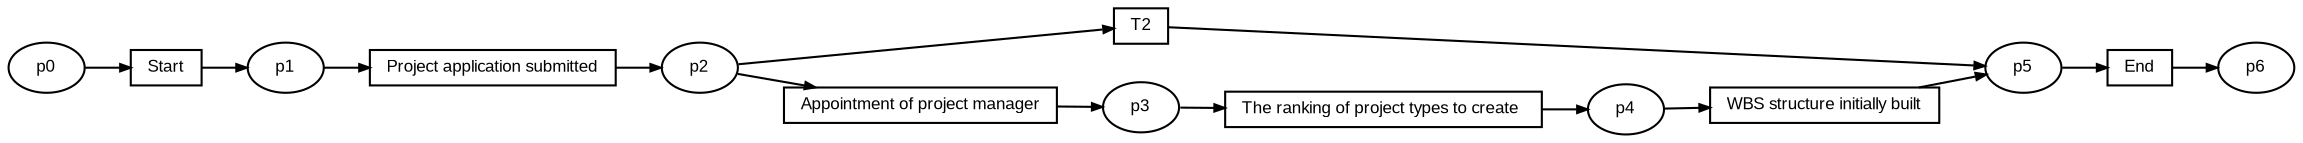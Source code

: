 digraph G {ranksep=".3"; fontsize="8"; remincross=true; margin="0.0,0.0"; fontname="Arial";rankdir="LR"; 
edge [arrowsize="0.5"];
node [height=".2",width=".2",fontname="Arial",fontsize="8"];
t0 [shape="box",label="Start"];
t1 [shape="box",label="Project application submitted"];
t2 [shape="box",label="T2"];
t3 [shape="box",label="Appointment of project manager"];
t4 [shape="box",label="The ranking of project types to create "];
t5 [shape="box",label="WBS structure initially built"];
t6 [shape="box",label="End"];
p0 [shape="oval",label="p0"];
p1 [shape="oval",label="p1"];
p2 [shape="oval",label="p2"];
p3 [shape="oval",label="p3"];
p4 [shape="oval",label="p4"];
p5 [shape="oval",label="p5"];
p6 [shape="oval",label="p6"];
p3 -> t4[label=""];
p2 -> t2[label=""];
t3 -> p3[label=""];
p2 -> t3[label=""];
t5 -> p5[label=""];
p4 -> t5[label=""];
t2 -> p5[label=""];
t4 -> p4[label=""];
p1 -> t1[label=""];
t6 -> p6[label=""];
p5 -> t6[label=""];
t0 -> p1[label=""];
t1 -> p2[label=""];
p0 -> t0[label=""];
}
